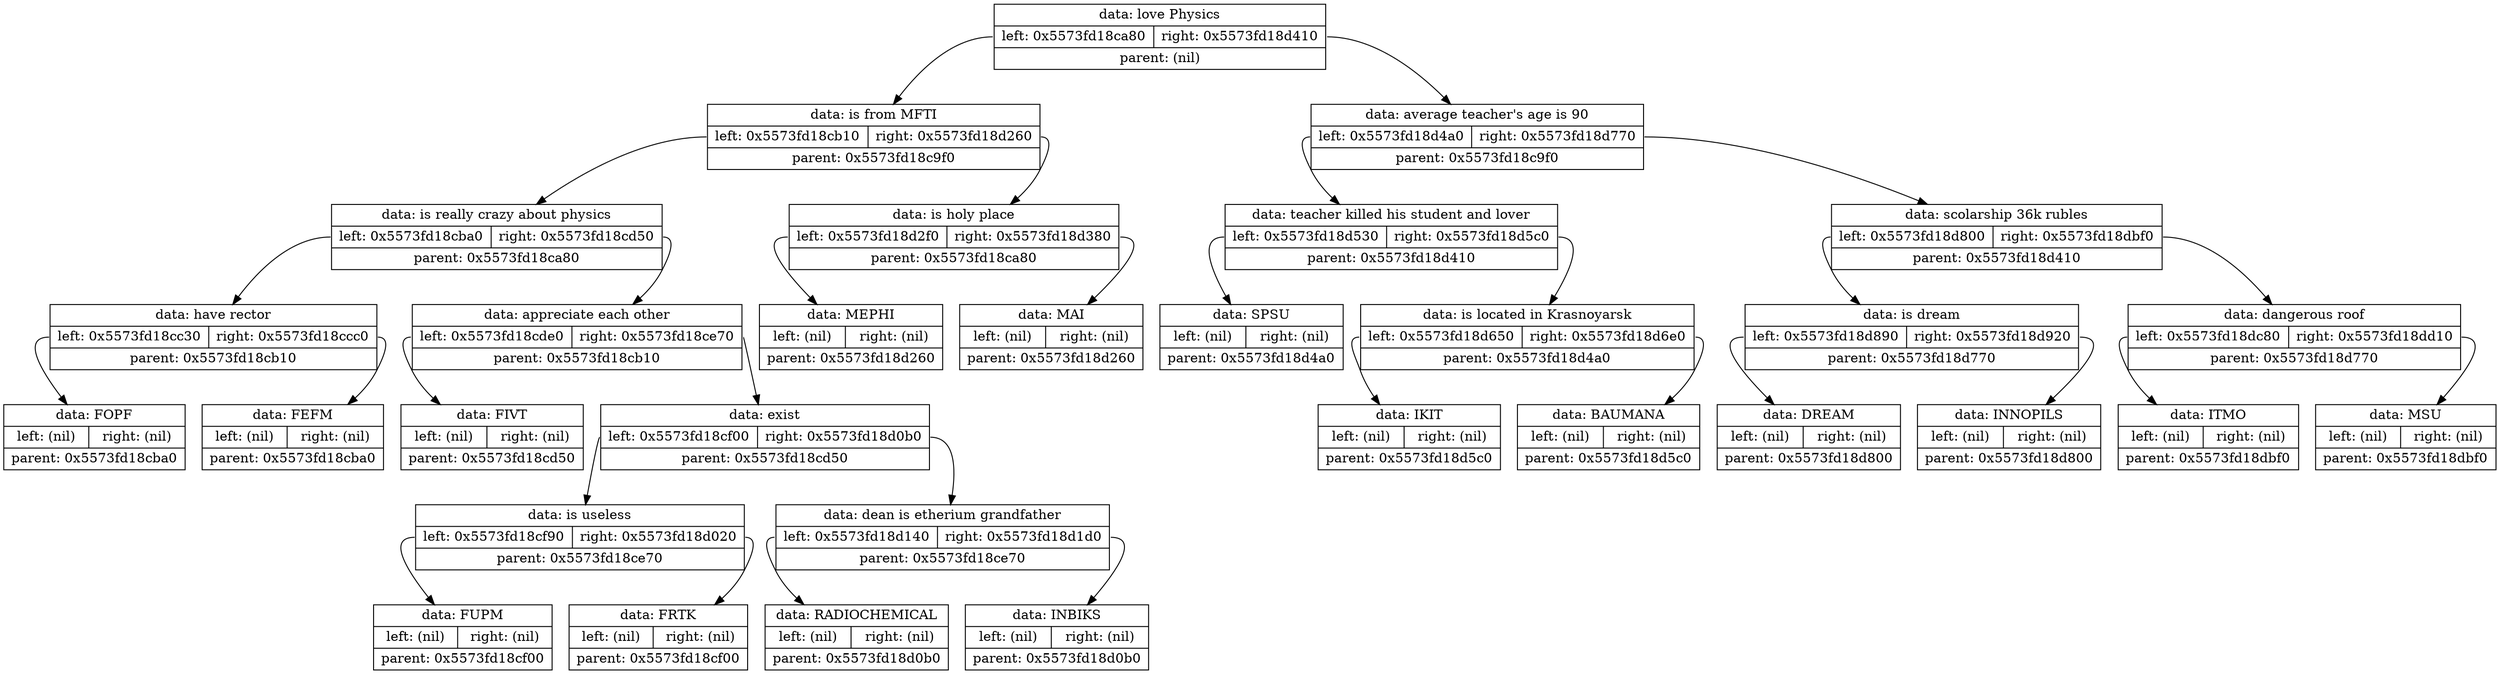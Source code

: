 digraph dump
{
	node0x5573fd18c9f0 [shape = "record", label = "{<f1>data: love Physics|{<f2>left: 0x5573fd18ca80|<f3>right: 0x5573fd18d410}|<f4>parent: (nil)}"];
	node0x5573fd18ca80 [shape = "record", label = "{<f1>data: is from MFTI|{<f2>left: 0x5573fd18cb10|<f3>right: 0x5573fd18d260}|<f4>parent: 0x5573fd18c9f0}"];
	node0x5573fd18cb10 [shape = "record", label = "{<f1>data: is really crazy about physics|{<f2>left: 0x5573fd18cba0|<f3>right: 0x5573fd18cd50}|<f4>parent: 0x5573fd18ca80}"];
	node0x5573fd18cba0 [shape = "record", label = "{<f1>data: have rector|{<f2>left: 0x5573fd18cc30|<f3>right: 0x5573fd18ccc0}|<f4>parent: 0x5573fd18cb10}"];
	node0x5573fd18cc30 [shape = "record", label = "{<f1>data: FOPF|{<f2>left: (nil)|<f3>right: (nil)}|<f4>parent: 0x5573fd18cba0}"];
	node0x5573fd18cba0:f2 -> node0x5573fd18cc30
	node0x5573fd18ccc0 [shape = "record", label = "{<f1>data: FEFM|{<f2>left: (nil)|<f3>right: (nil)}|<f4>parent: 0x5573fd18cba0}"];
	node0x5573fd18cba0:f3 -> node0x5573fd18ccc0
	node0x5573fd18cb10:f2 -> node0x5573fd18cba0
	node0x5573fd18cd50 [shape = "record", label = "{<f1>data: appreciate each other|{<f2>left: 0x5573fd18cde0|<f3>right: 0x5573fd18ce70}|<f4>parent: 0x5573fd18cb10}"];
	node0x5573fd18cde0 [shape = "record", label = "{<f1>data: FIVT|{<f2>left: (nil)|<f3>right: (nil)}|<f4>parent: 0x5573fd18cd50}"];
	node0x5573fd18cd50:f2 -> node0x5573fd18cde0
	node0x5573fd18ce70 [shape = "record", label = "{<f1>data: exist|{<f2>left: 0x5573fd18cf00|<f3>right: 0x5573fd18d0b0}|<f4>parent: 0x5573fd18cd50}"];
	node0x5573fd18cf00 [shape = "record", label = "{<f1>data: is useless|{<f2>left: 0x5573fd18cf90|<f3>right: 0x5573fd18d020}|<f4>parent: 0x5573fd18ce70}"];
	node0x5573fd18cf90 [shape = "record", label = "{<f1>data: FUPM|{<f2>left: (nil)|<f3>right: (nil)}|<f4>parent: 0x5573fd18cf00}"];
	node0x5573fd18cf00:f2 -> node0x5573fd18cf90
	node0x5573fd18d020 [shape = "record", label = "{<f1>data: FRTK|{<f2>left: (nil)|<f3>right: (nil)}|<f4>parent: 0x5573fd18cf00}"];
	node0x5573fd18cf00:f3 -> node0x5573fd18d020
	node0x5573fd18ce70:f2 -> node0x5573fd18cf00
	node0x5573fd18d0b0 [shape = "record", label = "{<f1>data: dean is etherium grandfather|{<f2>left: 0x5573fd18d140|<f3>right: 0x5573fd18d1d0}|<f4>parent: 0x5573fd18ce70}"];
	node0x5573fd18d140 [shape = "record", label = "{<f1>data: RADIOCHEMICAL|{<f2>left: (nil)|<f3>right: (nil)}|<f4>parent: 0x5573fd18d0b0}"];
	node0x5573fd18d0b0:f2 -> node0x5573fd18d140
	node0x5573fd18d1d0 [shape = "record", label = "{<f1>data: INBIKS|{<f2>left: (nil)|<f3>right: (nil)}|<f4>parent: 0x5573fd18d0b0}"];
	node0x5573fd18d0b0:f3 -> node0x5573fd18d1d0
	node0x5573fd18ce70:f3 -> node0x5573fd18d0b0
	node0x5573fd18cd50:f3 -> node0x5573fd18ce70
	node0x5573fd18cb10:f3 -> node0x5573fd18cd50
	node0x5573fd18ca80:f2 -> node0x5573fd18cb10
	node0x5573fd18d260 [shape = "record", label = "{<f1>data: is holy place|{<f2>left: 0x5573fd18d2f0|<f3>right: 0x5573fd18d380}|<f4>parent: 0x5573fd18ca80}"];
	node0x5573fd18d2f0 [shape = "record", label = "{<f1>data: MEPHI|{<f2>left: (nil)|<f3>right: (nil)}|<f4>parent: 0x5573fd18d260}"];
	node0x5573fd18d260:f2 -> node0x5573fd18d2f0
	node0x5573fd18d380 [shape = "record", label = "{<f1>data: MAI|{<f2>left: (nil)|<f3>right: (nil)}|<f4>parent: 0x5573fd18d260}"];
	node0x5573fd18d260:f3 -> node0x5573fd18d380
	node0x5573fd18ca80:f3 -> node0x5573fd18d260
	node0x5573fd18c9f0:f2 -> node0x5573fd18ca80
	node0x5573fd18d410 [shape = "record", label = "{<f1>data: average teacher's age is 90|{<f2>left: 0x5573fd18d4a0|<f3>right: 0x5573fd18d770}|<f4>parent: 0x5573fd18c9f0}"];
	node0x5573fd18d4a0 [shape = "record", label = "{<f1>data: teacher killed his student and lover|{<f2>left: 0x5573fd18d530|<f3>right: 0x5573fd18d5c0}|<f4>parent: 0x5573fd18d410}"];
	node0x5573fd18d530 [shape = "record", label = "{<f1>data: SPSU|{<f2>left: (nil)|<f3>right: (nil)}|<f4>parent: 0x5573fd18d4a0}"];
	node0x5573fd18d4a0:f2 -> node0x5573fd18d530
	node0x5573fd18d5c0 [shape = "record", label = "{<f1>data: is located in Krasnoyarsk|{<f2>left: 0x5573fd18d650|<f3>right: 0x5573fd18d6e0}|<f4>parent: 0x5573fd18d4a0}"];
	node0x5573fd18d650 [shape = "record", label = "{<f1>data: IKIT|{<f2>left: (nil)|<f3>right: (nil)}|<f4>parent: 0x5573fd18d5c0}"];
	node0x5573fd18d5c0:f2 -> node0x5573fd18d650
	node0x5573fd18d6e0 [shape = "record", label = "{<f1>data: BAUMANA|{<f2>left: (nil)|<f3>right: (nil)}|<f4>parent: 0x5573fd18d5c0}"];
	node0x5573fd18d5c0:f3 -> node0x5573fd18d6e0
	node0x5573fd18d4a0:f3 -> node0x5573fd18d5c0
	node0x5573fd18d410:f2 -> node0x5573fd18d4a0
	node0x5573fd18d770 [shape = "record", label = "{<f1>data: scolarship 36k rubles|{<f2>left: 0x5573fd18d800|<f3>right: 0x5573fd18dbf0}|<f4>parent: 0x5573fd18d410}"];
	node0x5573fd18d800 [shape = "record", label = "{<f1>data: is dream|{<f2>left: 0x5573fd18d890|<f3>right: 0x5573fd18d920}|<f4>parent: 0x5573fd18d770}"];
	node0x5573fd18d890 [shape = "record", label = "{<f1>data: DREAM|{<f2>left: (nil)|<f3>right: (nil)}|<f4>parent: 0x5573fd18d800}"];
	node0x5573fd18d800:f2 -> node0x5573fd18d890
	node0x5573fd18d920 [shape = "record", label = "{<f1>data: INNOPILS|{<f2>left: (nil)|<f3>right: (nil)}|<f4>parent: 0x5573fd18d800}"];
	node0x5573fd18d800:f3 -> node0x5573fd18d920
	node0x5573fd18d770:f2 -> node0x5573fd18d800
	node0x5573fd18dbf0 [shape = "record", label = "{<f1>data: dangerous roof|{<f2>left: 0x5573fd18dc80|<f3>right: 0x5573fd18dd10}|<f4>parent: 0x5573fd18d770}"];
	node0x5573fd18dc80 [shape = "record", label = "{<f1>data: ITMO|{<f2>left: (nil)|<f3>right: (nil)}|<f4>parent: 0x5573fd18dbf0}"];
	node0x5573fd18dbf0:f2 -> node0x5573fd18dc80
	node0x5573fd18dd10 [shape = "record", label = "{<f1>data: MSU|{<f2>left: (nil)|<f3>right: (nil)}|<f4>parent: 0x5573fd18dbf0}"];
	node0x5573fd18dbf0:f3 -> node0x5573fd18dd10
	node0x5573fd18d770:f3 -> node0x5573fd18dbf0
	node0x5573fd18d410:f3 -> node0x5573fd18d770
	node0x5573fd18c9f0:f3 -> node0x5573fd18d410

}
